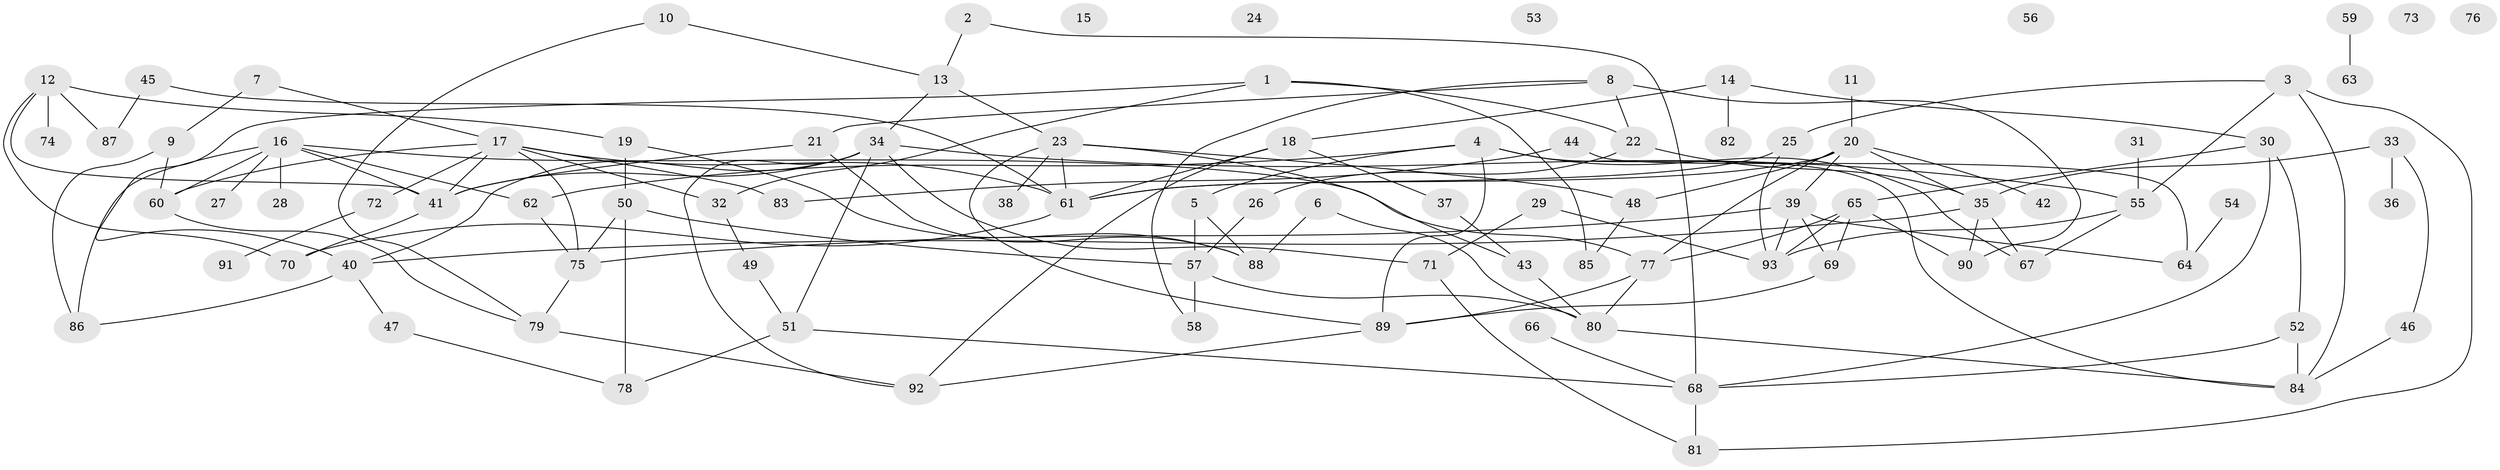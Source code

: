 // coarse degree distribution, {0: 0.1891891891891892, 1: 0.2702702702702703, 5: 0.08108108108108109, 4: 0.10810810810810811, 3: 0.02702702702702703, 2: 0.08108108108108109, 7: 0.08108108108108109, 6: 0.08108108108108109, 10: 0.02702702702702703, 8: 0.02702702702702703, 9: 0.02702702702702703}
// Generated by graph-tools (version 1.1) at 2025/42/03/04/25 21:42:38]
// undirected, 93 vertices, 144 edges
graph export_dot {
graph [start="1"]
  node [color=gray90,style=filled];
  1;
  2;
  3;
  4;
  5;
  6;
  7;
  8;
  9;
  10;
  11;
  12;
  13;
  14;
  15;
  16;
  17;
  18;
  19;
  20;
  21;
  22;
  23;
  24;
  25;
  26;
  27;
  28;
  29;
  30;
  31;
  32;
  33;
  34;
  35;
  36;
  37;
  38;
  39;
  40;
  41;
  42;
  43;
  44;
  45;
  46;
  47;
  48;
  49;
  50;
  51;
  52;
  53;
  54;
  55;
  56;
  57;
  58;
  59;
  60;
  61;
  62;
  63;
  64;
  65;
  66;
  67;
  68;
  69;
  70;
  71;
  72;
  73;
  74;
  75;
  76;
  77;
  78;
  79;
  80;
  81;
  82;
  83;
  84;
  85;
  86;
  87;
  88;
  89;
  90;
  91;
  92;
  93;
  1 -- 22;
  1 -- 32;
  1 -- 40;
  1 -- 85;
  2 -- 13;
  2 -- 68;
  3 -- 25;
  3 -- 55;
  3 -- 81;
  3 -- 84;
  4 -- 5;
  4 -- 62;
  4 -- 67;
  4 -- 84;
  4 -- 89;
  5 -- 57;
  5 -- 88;
  6 -- 80;
  6 -- 88;
  7 -- 9;
  7 -- 17;
  8 -- 21;
  8 -- 22;
  8 -- 58;
  8 -- 90;
  9 -- 60;
  9 -- 86;
  10 -- 13;
  10 -- 79;
  11 -- 20;
  12 -- 19;
  12 -- 41;
  12 -- 70;
  12 -- 74;
  12 -- 87;
  13 -- 23;
  13 -- 34;
  14 -- 18;
  14 -- 30;
  14 -- 82;
  16 -- 27;
  16 -- 28;
  16 -- 41;
  16 -- 60;
  16 -- 62;
  16 -- 77;
  16 -- 86;
  17 -- 32;
  17 -- 41;
  17 -- 60;
  17 -- 61;
  17 -- 72;
  17 -- 75;
  17 -- 83;
  18 -- 37;
  18 -- 61;
  18 -- 92;
  19 -- 50;
  19 -- 88;
  20 -- 35;
  20 -- 39;
  20 -- 42;
  20 -- 48;
  20 -- 61;
  20 -- 77;
  21 -- 41;
  21 -- 88;
  22 -- 26;
  22 -- 35;
  23 -- 38;
  23 -- 43;
  23 -- 48;
  23 -- 61;
  23 -- 89;
  25 -- 61;
  25 -- 93;
  26 -- 57;
  29 -- 71;
  29 -- 93;
  30 -- 52;
  30 -- 65;
  30 -- 68;
  31 -- 55;
  32 -- 49;
  33 -- 35;
  33 -- 36;
  33 -- 46;
  34 -- 40;
  34 -- 41;
  34 -- 51;
  34 -- 55;
  34 -- 71;
  34 -- 92;
  35 -- 40;
  35 -- 67;
  35 -- 90;
  37 -- 43;
  39 -- 64;
  39 -- 69;
  39 -- 75;
  39 -- 93;
  40 -- 47;
  40 -- 86;
  41 -- 70;
  43 -- 80;
  44 -- 64;
  44 -- 83;
  45 -- 61;
  45 -- 87;
  46 -- 84;
  47 -- 78;
  48 -- 85;
  49 -- 51;
  50 -- 57;
  50 -- 75;
  50 -- 78;
  51 -- 68;
  51 -- 78;
  52 -- 68;
  52 -- 84;
  54 -- 64;
  55 -- 67;
  55 -- 93;
  57 -- 58;
  57 -- 80;
  59 -- 63;
  60 -- 79;
  61 -- 70;
  62 -- 75;
  65 -- 69;
  65 -- 77;
  65 -- 90;
  65 -- 93;
  66 -- 68;
  68 -- 81;
  69 -- 89;
  71 -- 81;
  72 -- 91;
  75 -- 79;
  77 -- 80;
  77 -- 89;
  79 -- 92;
  80 -- 84;
  89 -- 92;
}
